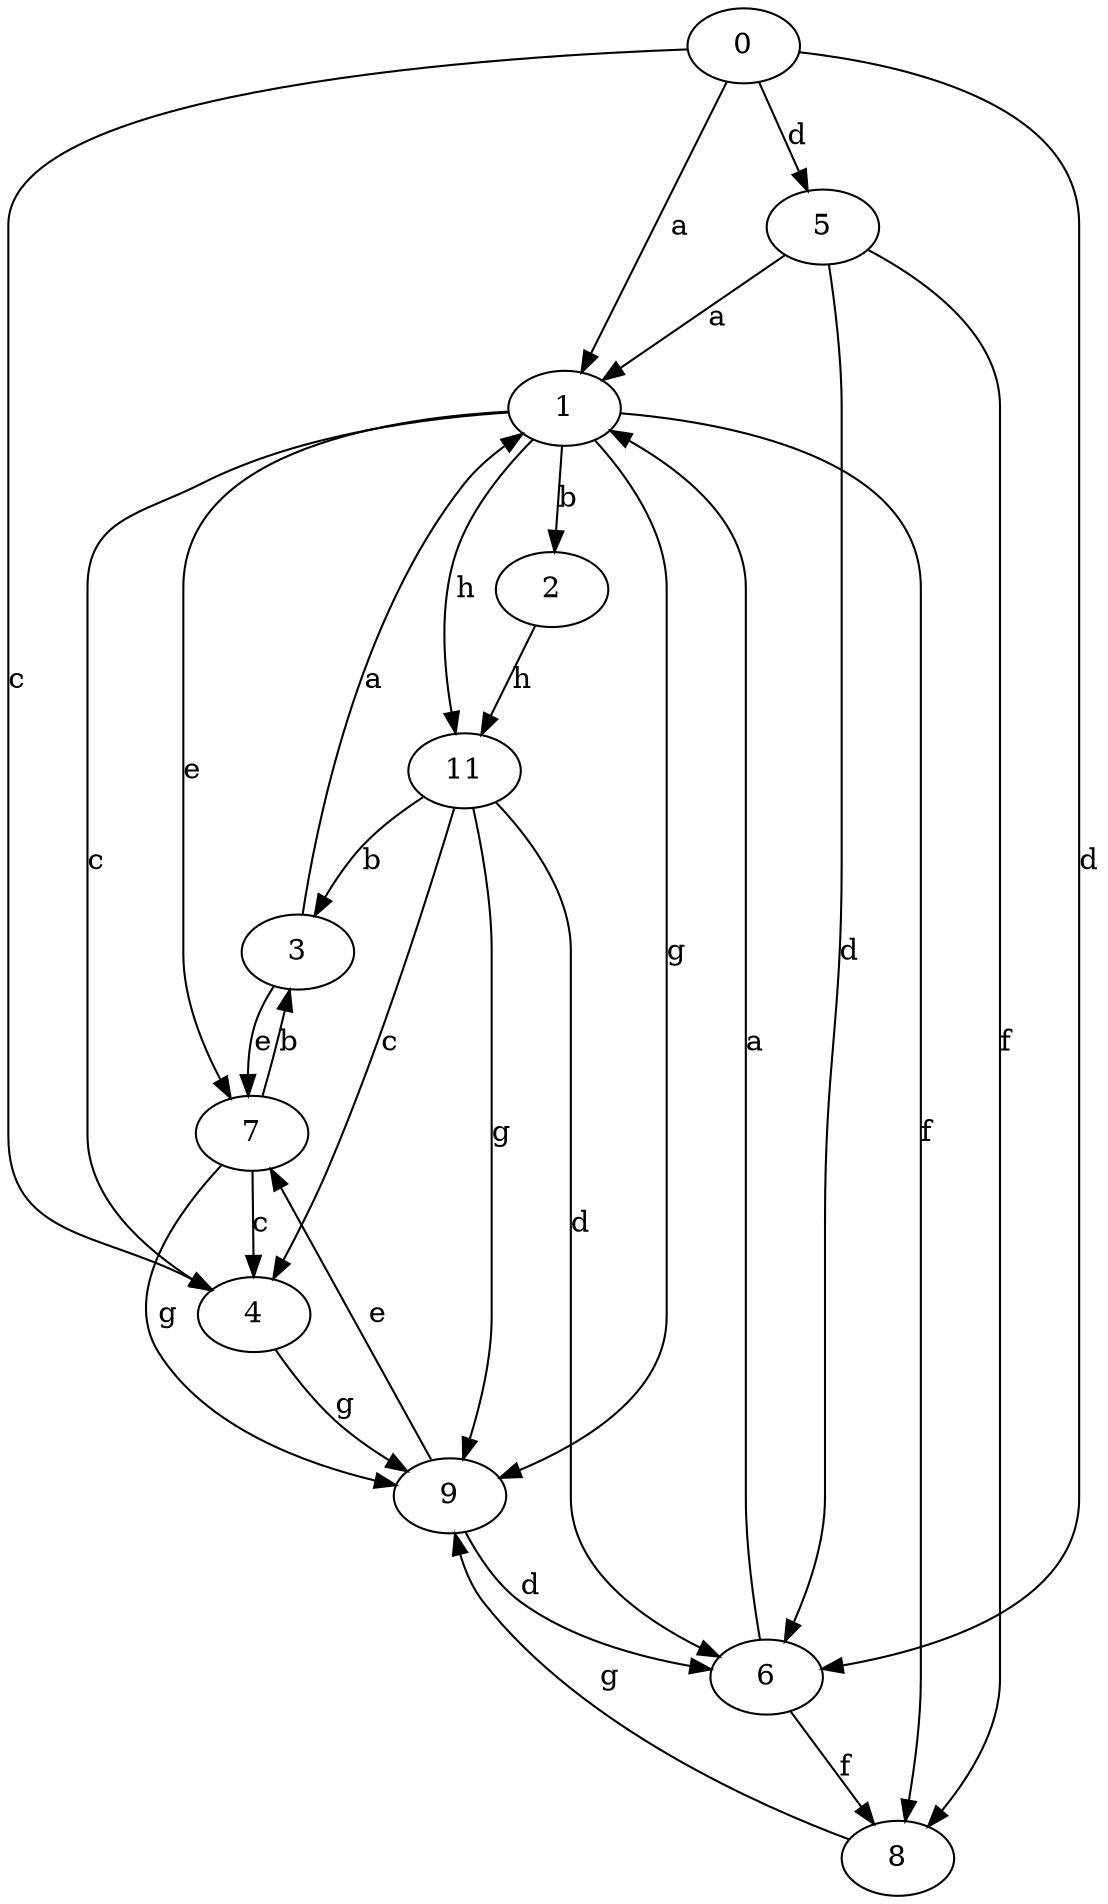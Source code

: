 strict digraph  {
1;
2;
3;
0;
4;
5;
6;
7;
8;
9;
11;
1 -> 2  [label=b];
1 -> 4  [label=c];
1 -> 7  [label=e];
1 -> 8  [label=f];
1 -> 9  [label=g];
1 -> 11  [label=h];
2 -> 11  [label=h];
3 -> 1  [label=a];
3 -> 7  [label=e];
0 -> 1  [label=a];
0 -> 4  [label=c];
0 -> 5  [label=d];
0 -> 6  [label=d];
4 -> 9  [label=g];
5 -> 1  [label=a];
5 -> 6  [label=d];
5 -> 8  [label=f];
6 -> 1  [label=a];
6 -> 8  [label=f];
7 -> 3  [label=b];
7 -> 4  [label=c];
7 -> 9  [label=g];
8 -> 9  [label=g];
9 -> 6  [label=d];
9 -> 7  [label=e];
11 -> 3  [label=b];
11 -> 4  [label=c];
11 -> 6  [label=d];
11 -> 9  [label=g];
}
